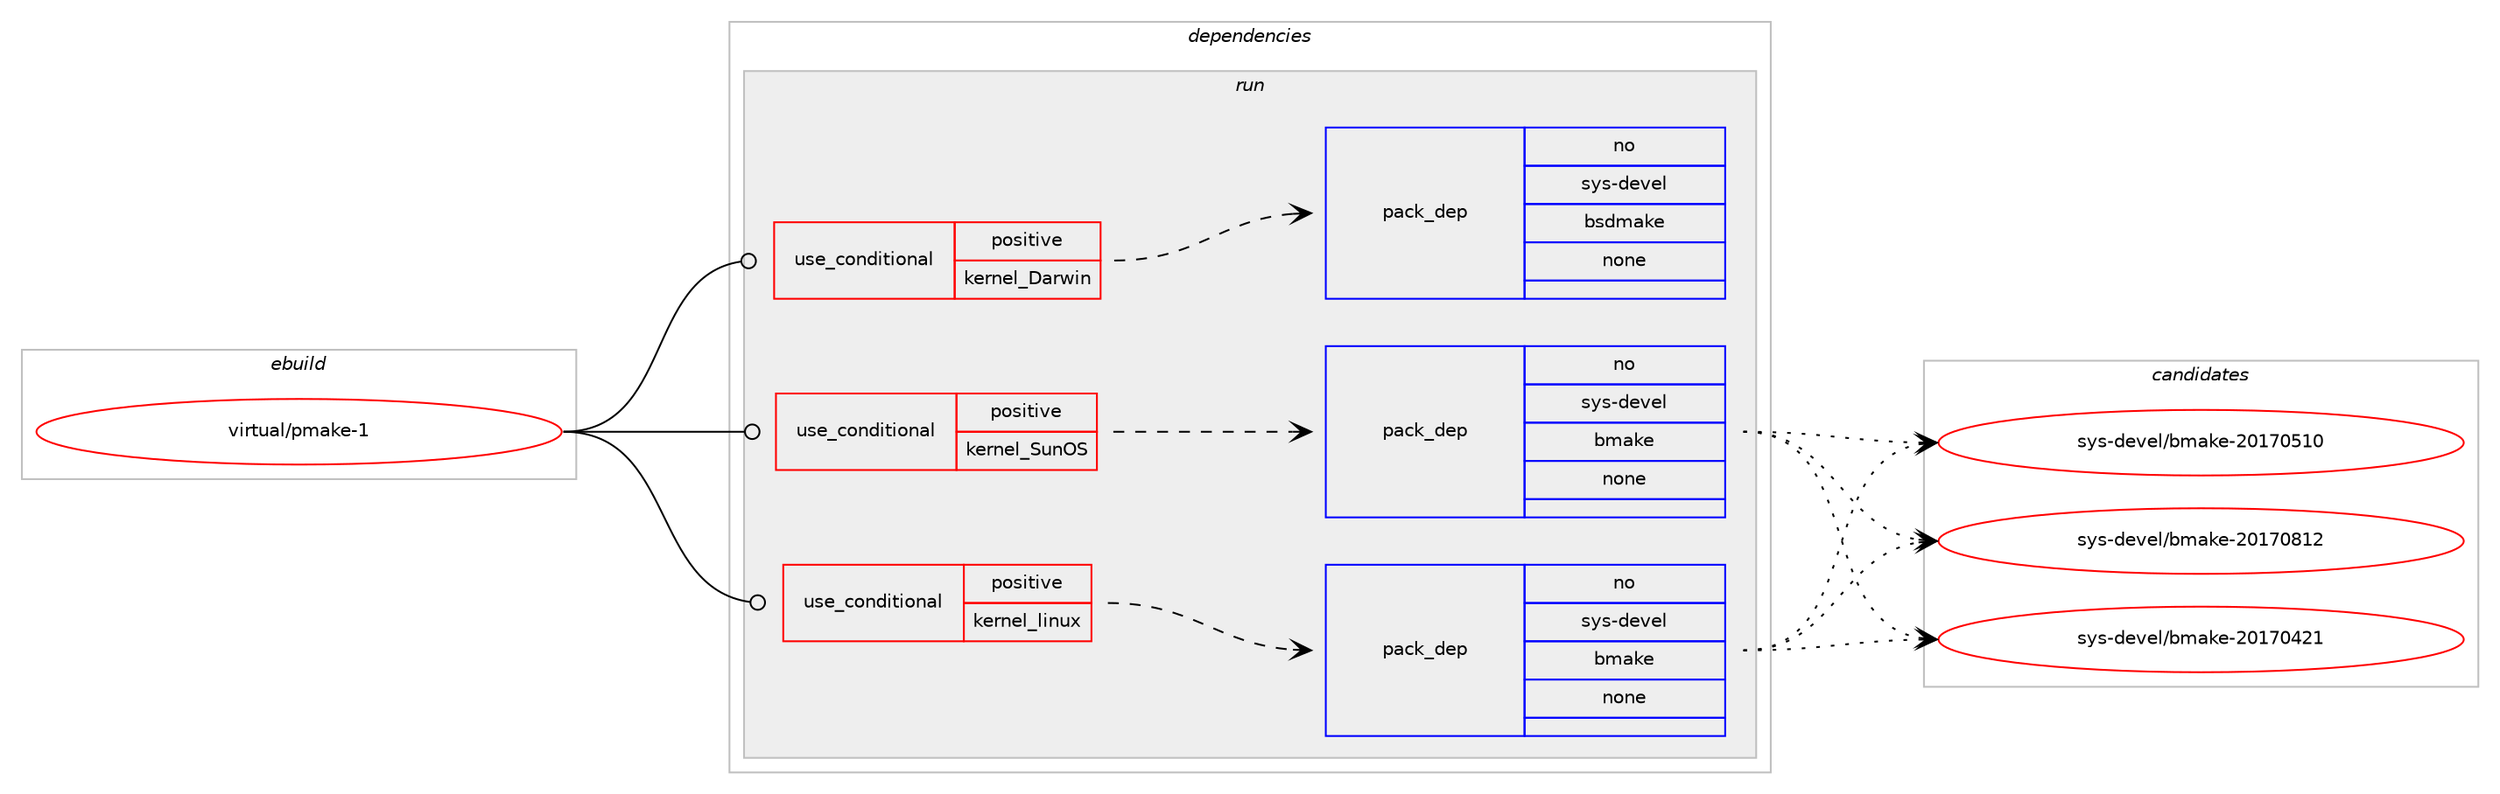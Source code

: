 digraph prolog {

# *************
# Graph options
# *************

newrank=true;
concentrate=true;
compound=true;
graph [rankdir=LR,fontname=Helvetica,fontsize=10,ranksep=1.5];#, ranksep=2.5, nodesep=0.2];
edge  [arrowhead=vee];
node  [fontname=Helvetica,fontsize=10];

# **********
# The ebuild
# **********

subgraph cluster_leftcol {
color=gray;
rank=same;
label=<<i>ebuild</i>>;
id [label="virtual/pmake-1", color=red, width=4, href="../virtual/pmake-1.svg"];
}

# ****************
# The dependencies
# ****************

subgraph cluster_midcol {
color=gray;
label=<<i>dependencies</i>>;
subgraph cluster_compile {
fillcolor="#eeeeee";
style=filled;
label=<<i>compile</i>>;
}
subgraph cluster_compileandrun {
fillcolor="#eeeeee";
style=filled;
label=<<i>compile and run</i>>;
}
subgraph cluster_run {
fillcolor="#eeeeee";
style=filled;
label=<<i>run</i>>;
subgraph cond462635 {
dependency1742862 [label=<<TABLE BORDER="0" CELLBORDER="1" CELLSPACING="0" CELLPADDING="4"><TR><TD ROWSPAN="3" CELLPADDING="10">use_conditional</TD></TR><TR><TD>positive</TD></TR><TR><TD>kernel_Darwin</TD></TR></TABLE>>, shape=none, color=red];
subgraph pack1251145 {
dependency1742863 [label=<<TABLE BORDER="0" CELLBORDER="1" CELLSPACING="0" CELLPADDING="4" WIDTH="220"><TR><TD ROWSPAN="6" CELLPADDING="30">pack_dep</TD></TR><TR><TD WIDTH="110">no</TD></TR><TR><TD>sys-devel</TD></TR><TR><TD>bsdmake</TD></TR><TR><TD>none</TD></TR><TR><TD></TD></TR></TABLE>>, shape=none, color=blue];
}
dependency1742862:e -> dependency1742863:w [weight=20,style="dashed",arrowhead="vee"];
}
id:e -> dependency1742862:w [weight=20,style="solid",arrowhead="odot"];
subgraph cond462636 {
dependency1742864 [label=<<TABLE BORDER="0" CELLBORDER="1" CELLSPACING="0" CELLPADDING="4"><TR><TD ROWSPAN="3" CELLPADDING="10">use_conditional</TD></TR><TR><TD>positive</TD></TR><TR><TD>kernel_SunOS</TD></TR></TABLE>>, shape=none, color=red];
subgraph pack1251146 {
dependency1742865 [label=<<TABLE BORDER="0" CELLBORDER="1" CELLSPACING="0" CELLPADDING="4" WIDTH="220"><TR><TD ROWSPAN="6" CELLPADDING="30">pack_dep</TD></TR><TR><TD WIDTH="110">no</TD></TR><TR><TD>sys-devel</TD></TR><TR><TD>bmake</TD></TR><TR><TD>none</TD></TR><TR><TD></TD></TR></TABLE>>, shape=none, color=blue];
}
dependency1742864:e -> dependency1742865:w [weight=20,style="dashed",arrowhead="vee"];
}
id:e -> dependency1742864:w [weight=20,style="solid",arrowhead="odot"];
subgraph cond462637 {
dependency1742866 [label=<<TABLE BORDER="0" CELLBORDER="1" CELLSPACING="0" CELLPADDING="4"><TR><TD ROWSPAN="3" CELLPADDING="10">use_conditional</TD></TR><TR><TD>positive</TD></TR><TR><TD>kernel_linux</TD></TR></TABLE>>, shape=none, color=red];
subgraph pack1251147 {
dependency1742867 [label=<<TABLE BORDER="0" CELLBORDER="1" CELLSPACING="0" CELLPADDING="4" WIDTH="220"><TR><TD ROWSPAN="6" CELLPADDING="30">pack_dep</TD></TR><TR><TD WIDTH="110">no</TD></TR><TR><TD>sys-devel</TD></TR><TR><TD>bmake</TD></TR><TR><TD>none</TD></TR><TR><TD></TD></TR></TABLE>>, shape=none, color=blue];
}
dependency1742866:e -> dependency1742867:w [weight=20,style="dashed",arrowhead="vee"];
}
id:e -> dependency1742866:w [weight=20,style="solid",arrowhead="odot"];
}
}

# **************
# The candidates
# **************

subgraph cluster_choices {
rank=same;
color=gray;
label=<<i>candidates</i>>;

subgraph choice1251145 {
color=black;
nodesep=1;
}
subgraph choice1251146 {
color=black;
nodesep=1;
choice11512111545100101118101108479810997107101455048495548525049 [label="sys-devel/bmake-20170421", color=red, width=4,href="../sys-devel/bmake-20170421.svg"];
choice11512111545100101118101108479810997107101455048495548534948 [label="sys-devel/bmake-20170510", color=red, width=4,href="../sys-devel/bmake-20170510.svg"];
choice11512111545100101118101108479810997107101455048495548564950 [label="sys-devel/bmake-20170812", color=red, width=4,href="../sys-devel/bmake-20170812.svg"];
dependency1742865:e -> choice11512111545100101118101108479810997107101455048495548525049:w [style=dotted,weight="100"];
dependency1742865:e -> choice11512111545100101118101108479810997107101455048495548534948:w [style=dotted,weight="100"];
dependency1742865:e -> choice11512111545100101118101108479810997107101455048495548564950:w [style=dotted,weight="100"];
}
subgraph choice1251147 {
color=black;
nodesep=1;
choice11512111545100101118101108479810997107101455048495548525049 [label="sys-devel/bmake-20170421", color=red, width=4,href="../sys-devel/bmake-20170421.svg"];
choice11512111545100101118101108479810997107101455048495548534948 [label="sys-devel/bmake-20170510", color=red, width=4,href="../sys-devel/bmake-20170510.svg"];
choice11512111545100101118101108479810997107101455048495548564950 [label="sys-devel/bmake-20170812", color=red, width=4,href="../sys-devel/bmake-20170812.svg"];
dependency1742867:e -> choice11512111545100101118101108479810997107101455048495548525049:w [style=dotted,weight="100"];
dependency1742867:e -> choice11512111545100101118101108479810997107101455048495548534948:w [style=dotted,weight="100"];
dependency1742867:e -> choice11512111545100101118101108479810997107101455048495548564950:w [style=dotted,weight="100"];
}
}

}
